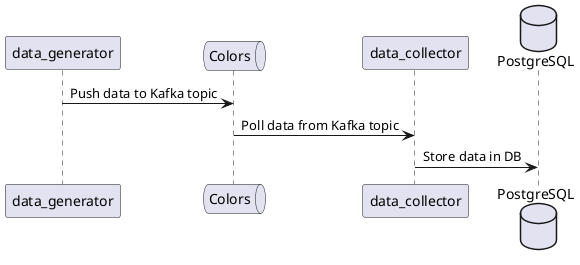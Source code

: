 @startuml
participant data_generator as data_generator
queue       Colors       as Colors
participant data_collector as data_collector
database    PostgreSQL    as PostgreSQL


data_generator -> Colors : Push data to Kafka topic
Colors -> data_collector : Poll data from Kafka topic
data_collector -> PostgreSQL : Store data in DB

@enduml